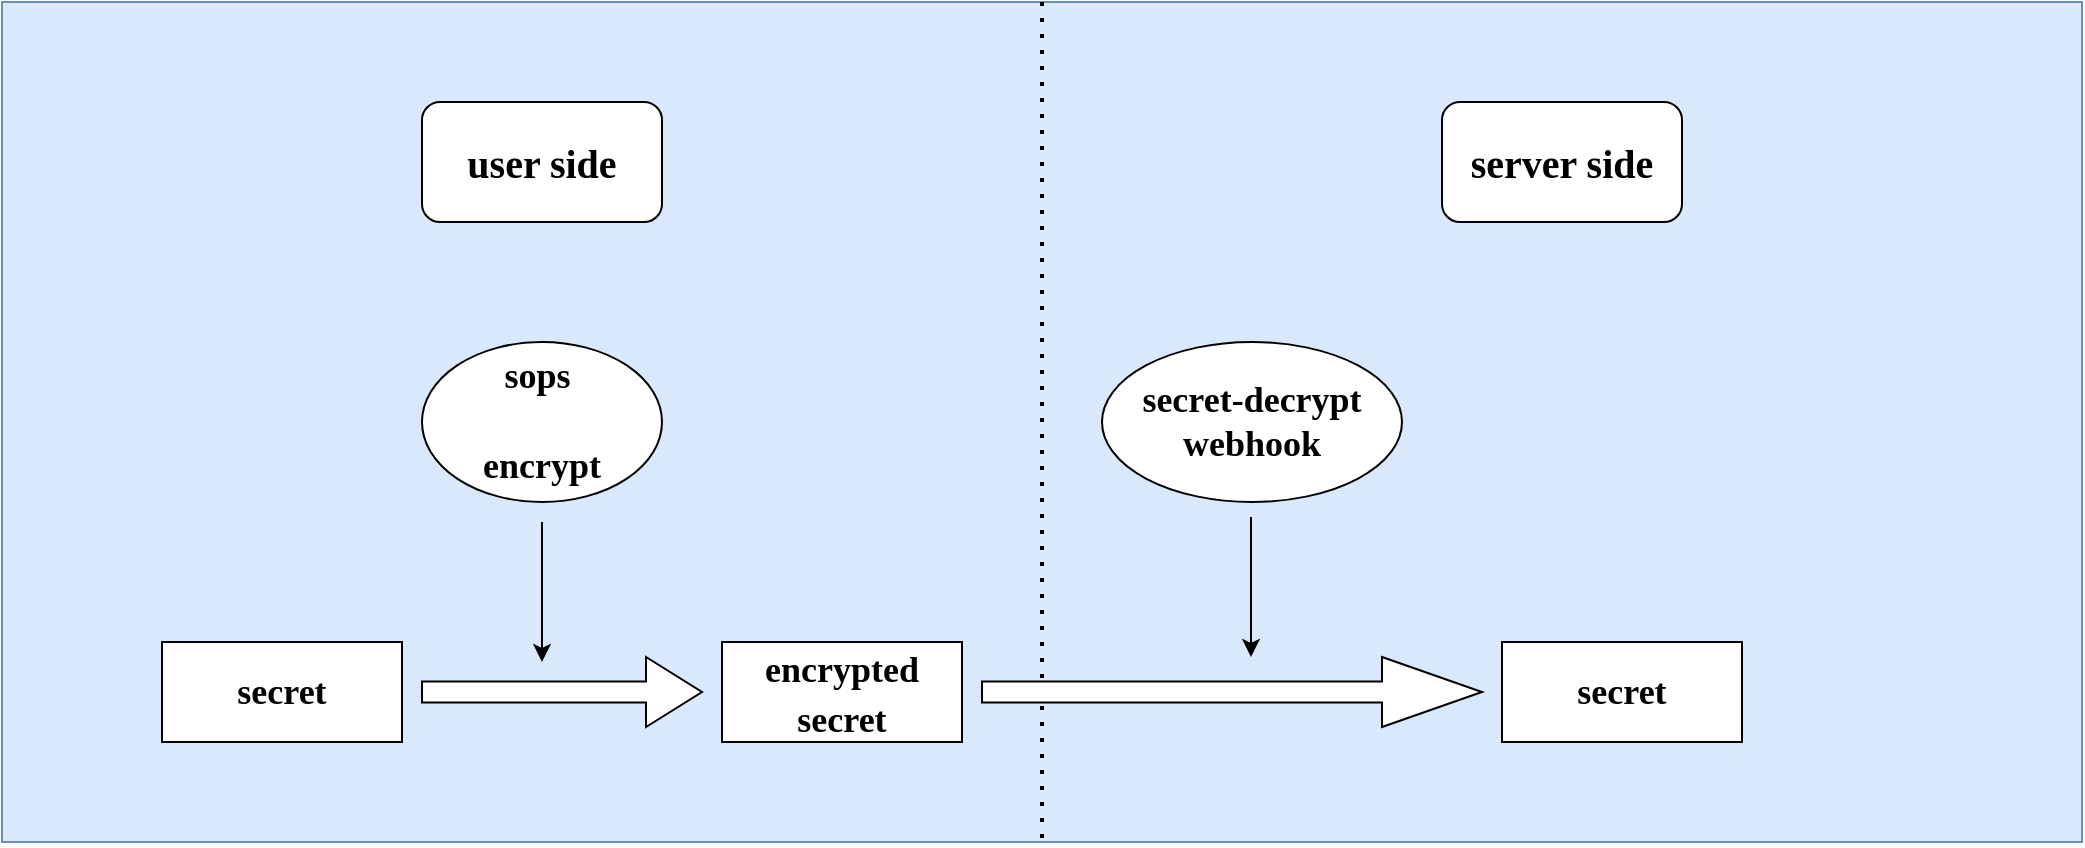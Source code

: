 <mxfile version="15.9.4" type="github">
  <diagram id="wsE7WzXNPkSY77Hgt09Q" name="Page-1">
    <mxGraphModel dx="1422" dy="794" grid="1" gridSize="10" guides="1" tooltips="1" connect="1" arrows="1" fold="1" page="1" pageScale="1" pageWidth="850" pageHeight="1100" math="0" shadow="0">
      <root>
        <mxCell id="0" />
        <mxCell id="1" parent="0" />
        <mxCell id="dE5-vguicXEwuGkqsbIh-1" value="" style="rounded=0;whiteSpace=wrap;html=1;fillColor=#dae8fc;strokeColor=#6c8ebf;" vertex="1" parent="1">
          <mxGeometry x="80" y="180" width="1040" height="420" as="geometry" />
        </mxCell>
        <mxCell id="dE5-vguicXEwuGkqsbIh-2" value="&lt;h4&gt;&lt;font face=&quot;Times New Roman&quot; style=&quot;font-size: 18px&quot;&gt;secret&lt;/font&gt;&lt;/h4&gt;" style="rounded=0;whiteSpace=wrap;html=1;" vertex="1" parent="1">
          <mxGeometry x="160" y="500" width="120" height="50" as="geometry" />
        </mxCell>
        <mxCell id="dE5-vguicXEwuGkqsbIh-4" value="&lt;h4&gt;&lt;font style=&quot;font-size: 18px&quot;&gt;encrypted secret&lt;/font&gt;&lt;/h4&gt;" style="rounded=0;whiteSpace=wrap;html=1;fontFamily=Times New Roman;fontSize=20;" vertex="1" parent="1">
          <mxGeometry x="440" y="500" width="120" height="50" as="geometry" />
        </mxCell>
        <mxCell id="dE5-vguicXEwuGkqsbIh-5" value="" style="shape=singleArrow;whiteSpace=wrap;html=1;fontFamily=Times New Roman;fontSize=18;" vertex="1" parent="1">
          <mxGeometry x="290" y="507.5" width="140" height="35" as="geometry" />
        </mxCell>
        <mxCell id="dE5-vguicXEwuGkqsbIh-10" value="&lt;h4&gt;sops&amp;nbsp;&lt;/h4&gt;&lt;h4&gt;encrypt&lt;/h4&gt;" style="ellipse;whiteSpace=wrap;html=1;fontFamily=Times New Roman;fontSize=18;" vertex="1" parent="1">
          <mxGeometry x="290" y="350" width="120" height="80" as="geometry" />
        </mxCell>
        <mxCell id="dE5-vguicXEwuGkqsbIh-14" value="" style="endArrow=classic;html=1;rounded=0;fontFamily=Times New Roman;fontSize=18;" edge="1" parent="1">
          <mxGeometry width="50" height="50" relative="1" as="geometry">
            <mxPoint x="350" y="440" as="sourcePoint" />
            <mxPoint x="350" y="510" as="targetPoint" />
          </mxGeometry>
        </mxCell>
        <mxCell id="dE5-vguicXEwuGkqsbIh-15" value="" style="endArrow=none;dashed=1;html=1;dashPattern=1 3;strokeWidth=2;rounded=0;fontFamily=Times New Roman;fontSize=18;entryX=0.5;entryY=1;entryDx=0;entryDy=0;exitX=0.5;exitY=0;exitDx=0;exitDy=0;" edge="1" parent="1" source="dE5-vguicXEwuGkqsbIh-1" target="dE5-vguicXEwuGkqsbIh-1">
          <mxGeometry width="50" height="50" relative="1" as="geometry">
            <mxPoint x="480" y="460" as="sourcePoint" />
            <mxPoint x="530" y="410" as="targetPoint" />
          </mxGeometry>
        </mxCell>
        <mxCell id="dE5-vguicXEwuGkqsbIh-16" value="&lt;h4&gt;user side&lt;/h4&gt;" style="rounded=1;whiteSpace=wrap;html=1;fontFamily=Times New Roman;fontSize=20;fontStyle=0" vertex="1" parent="1">
          <mxGeometry x="290" y="230" width="120" height="60" as="geometry" />
        </mxCell>
        <mxCell id="dE5-vguicXEwuGkqsbIh-17" value="&lt;h4&gt;server side&lt;/h4&gt;" style="rounded=1;whiteSpace=wrap;html=1;fontFamily=Times New Roman;fontSize=20;fontStyle=0" vertex="1" parent="1">
          <mxGeometry x="800" y="230" width="120" height="60" as="geometry" />
        </mxCell>
        <mxCell id="dE5-vguicXEwuGkqsbIh-18" value="" style="shape=singleArrow;whiteSpace=wrap;html=1;fontFamily=Times New Roman;fontSize=18;" vertex="1" parent="1">
          <mxGeometry x="570" y="507.5" width="250" height="35" as="geometry" />
        </mxCell>
        <mxCell id="dE5-vguicXEwuGkqsbIh-20" value="&lt;h4&gt;secret-decrypt webhook&lt;/h4&gt;" style="ellipse;whiteSpace=wrap;html=1;fontFamily=Times New Roman;fontSize=18;" vertex="1" parent="1">
          <mxGeometry x="630" y="350" width="150" height="80" as="geometry" />
        </mxCell>
        <mxCell id="dE5-vguicXEwuGkqsbIh-21" value="" style="endArrow=classic;html=1;rounded=0;fontFamily=Times New Roman;fontSize=18;" edge="1" parent="1">
          <mxGeometry width="50" height="50" relative="1" as="geometry">
            <mxPoint x="704.5" y="437.5" as="sourcePoint" />
            <mxPoint x="704.5" y="507.5" as="targetPoint" />
          </mxGeometry>
        </mxCell>
        <mxCell id="dE5-vguicXEwuGkqsbIh-22" value="&lt;h4&gt;&lt;font face=&quot;Times New Roman&quot; style=&quot;font-size: 18px&quot;&gt;secret&lt;/font&gt;&lt;/h4&gt;" style="rounded=0;whiteSpace=wrap;html=1;" vertex="1" parent="1">
          <mxGeometry x="830" y="500" width="120" height="50" as="geometry" />
        </mxCell>
      </root>
    </mxGraphModel>
  </diagram>
</mxfile>
